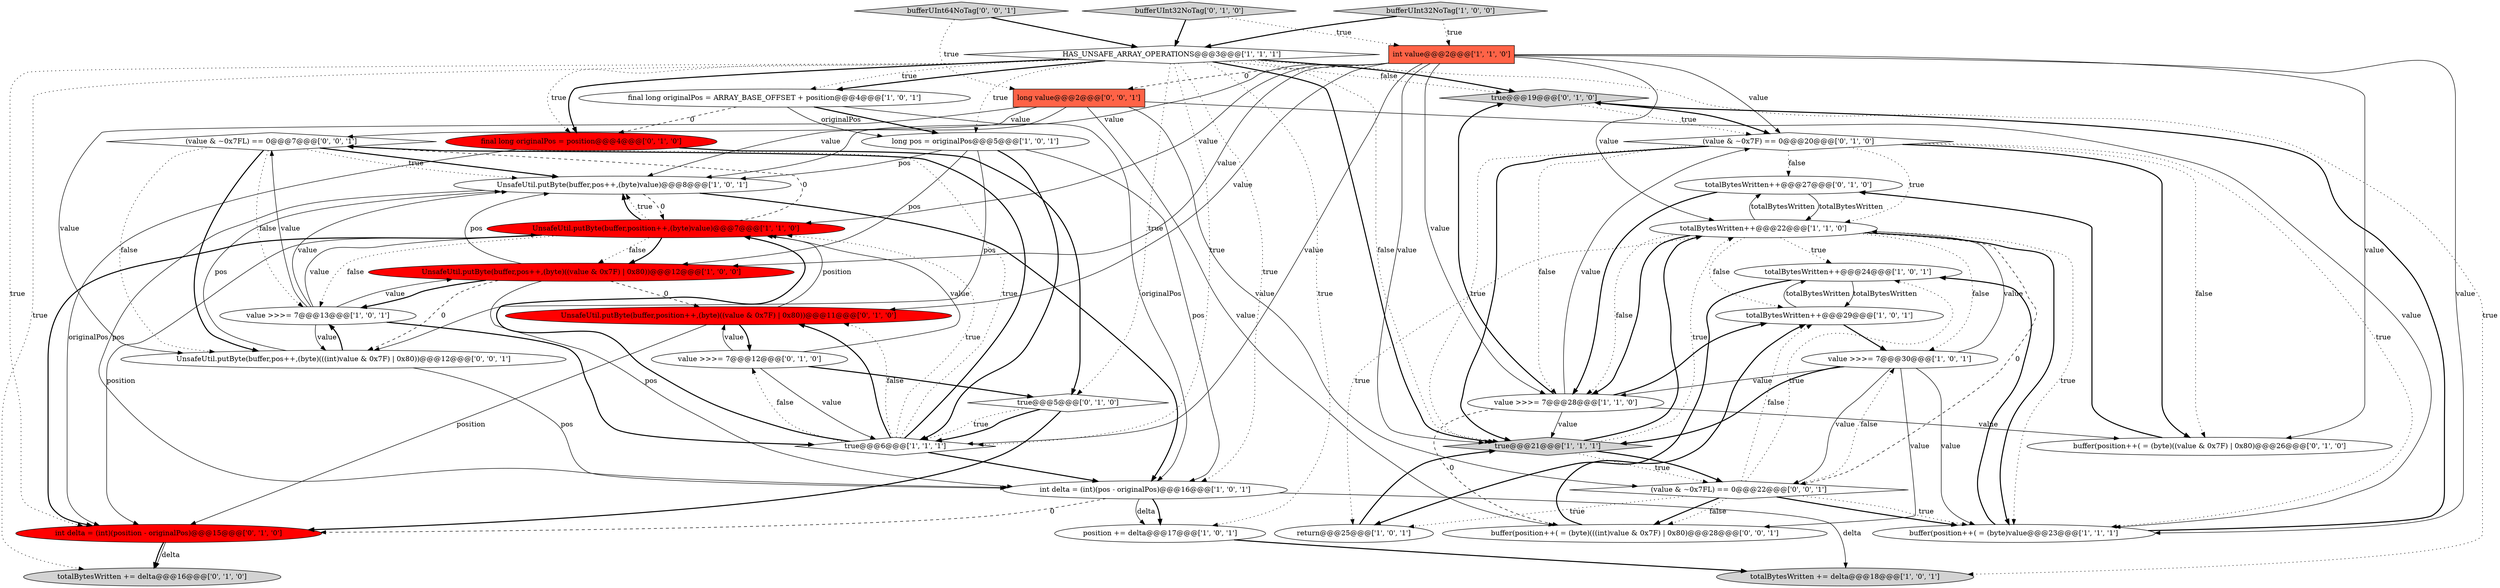 digraph {
21 [style = filled, label = "true@@@19@@@['0', '1', '0']", fillcolor = lightgray, shape = diamond image = "AAA0AAABBB2BBB"];
35 [style = filled, label = "bufferUInt64NoTag['0', '0', '1']", fillcolor = lightgray, shape = diamond image = "AAA0AAABBB3BBB"];
9 [style = filled, label = "UnsafeUtil.putByte(buffer,position++,(byte)value)@@@7@@@['1', '1', '0']", fillcolor = red, shape = ellipse image = "AAA1AAABBB1BBB"];
5 [style = filled, label = "final long originalPos = ARRAY_BASE_OFFSET + position@@@4@@@['1', '0', '1']", fillcolor = white, shape = ellipse image = "AAA0AAABBB1BBB"];
29 [style = filled, label = "totalBytesWritten++@@@27@@@['0', '1', '0']", fillcolor = white, shape = ellipse image = "AAA0AAABBB2BBB"];
26 [style = filled, label = "totalBytesWritten += delta@@@16@@@['0', '1', '0']", fillcolor = lightgray, shape = ellipse image = "AAA0AAABBB2BBB"];
17 [style = filled, label = "totalBytesWritten++@@@29@@@['1', '0', '1']", fillcolor = white, shape = ellipse image = "AAA0AAABBB1BBB"];
24 [style = filled, label = "UnsafeUtil.putByte(buffer,position++,(byte)((value & 0x7F) | 0x80))@@@11@@@['0', '1', '0']", fillcolor = red, shape = ellipse image = "AAA1AAABBB2BBB"];
28 [style = filled, label = "int delta = (int)(position - originalPos)@@@15@@@['0', '1', '0']", fillcolor = red, shape = ellipse image = "AAA1AAABBB2BBB"];
22 [style = filled, label = "buffer(position++( = (byte)((value & 0x7F) | 0x80)@@@26@@@['0', '1', '0']", fillcolor = white, shape = ellipse image = "AAA0AAABBB2BBB"];
30 [style = filled, label = "(value & ~0x7F) == 0@@@20@@@['0', '1', '0']", fillcolor = white, shape = diamond image = "AAA0AAABBB2BBB"];
12 [style = filled, label = "UnsafeUtil.putByte(buffer,pos++,(byte)((value & 0x7F) | 0x80))@@@12@@@['1', '0', '0']", fillcolor = red, shape = ellipse image = "AAA1AAABBB1BBB"];
7 [style = filled, label = "true@@@21@@@['1', '1', '1']", fillcolor = lightgray, shape = diamond image = "AAA0AAABBB1BBB"];
13 [style = filled, label = "int delta = (int)(pos - originalPos)@@@16@@@['1', '0', '1']", fillcolor = white, shape = ellipse image = "AAA0AAABBB1BBB"];
27 [style = filled, label = "final long originalPos = position@@@4@@@['0', '1', '0']", fillcolor = red, shape = ellipse image = "AAA1AAABBB2BBB"];
8 [style = filled, label = "HAS_UNSAFE_ARRAY_OPERATIONS@@@3@@@['1', '1', '1']", fillcolor = white, shape = diamond image = "AAA0AAABBB1BBB"];
36 [style = filled, label = "long value@@@2@@@['0', '0', '1']", fillcolor = tomato, shape = box image = "AAA0AAABBB3BBB"];
10 [style = filled, label = "long pos = originalPos@@@5@@@['1', '0', '1']", fillcolor = white, shape = ellipse image = "AAA0AAABBB1BBB"];
4 [style = filled, label = "value >>>= 7@@@30@@@['1', '0', '1']", fillcolor = white, shape = ellipse image = "AAA0AAABBB1BBB"];
33 [style = filled, label = "(value & ~0x7FL) == 0@@@22@@@['0', '0', '1']", fillcolor = white, shape = diamond image = "AAA0AAABBB3BBB"];
34 [style = filled, label = "(value & ~0x7FL) == 0@@@7@@@['0', '0', '1']", fillcolor = white, shape = diamond image = "AAA0AAABBB3BBB"];
18 [style = filled, label = "true@@@6@@@['1', '1', '1']", fillcolor = white, shape = diamond image = "AAA0AAABBB1BBB"];
20 [style = filled, label = "totalBytesWritten++@@@22@@@['1', '1', '0']", fillcolor = white, shape = ellipse image = "AAA0AAABBB1BBB"];
25 [style = filled, label = "value >>>= 7@@@12@@@['0', '1', '0']", fillcolor = white, shape = ellipse image = "AAA0AAABBB2BBB"];
32 [style = filled, label = "buffer(position++( = (byte)(((int)value & 0x7F) | 0x80)@@@28@@@['0', '0', '1']", fillcolor = white, shape = ellipse image = "AAA0AAABBB3BBB"];
1 [style = filled, label = "int value@@@2@@@['1', '1', '0']", fillcolor = tomato, shape = box image = "AAA0AAABBB1BBB"];
3 [style = filled, label = "buffer(position++( = (byte)value@@@23@@@['1', '1', '1']", fillcolor = white, shape = ellipse image = "AAA0AAABBB1BBB"];
6 [style = filled, label = "UnsafeUtil.putByte(buffer,pos++,(byte)value)@@@8@@@['1', '0', '1']", fillcolor = white, shape = ellipse image = "AAA0AAABBB1BBB"];
19 [style = filled, label = "totalBytesWritten += delta@@@18@@@['1', '0', '1']", fillcolor = lightgray, shape = ellipse image = "AAA0AAABBB1BBB"];
37 [style = filled, label = "UnsafeUtil.putByte(buffer,pos++,(byte)(((int)value & 0x7F) | 0x80))@@@12@@@['0', '0', '1']", fillcolor = white, shape = ellipse image = "AAA0AAABBB3BBB"];
14 [style = filled, label = "value >>>= 7@@@13@@@['1', '0', '1']", fillcolor = white, shape = ellipse image = "AAA0AAABBB1BBB"];
11 [style = filled, label = "return@@@25@@@['1', '0', '1']", fillcolor = white, shape = ellipse image = "AAA0AAABBB1BBB"];
15 [style = filled, label = "position += delta@@@17@@@['1', '0', '1']", fillcolor = white, shape = ellipse image = "AAA0AAABBB1BBB"];
31 [style = filled, label = "bufferUInt32NoTag['0', '1', '0']", fillcolor = lightgray, shape = diamond image = "AAA0AAABBB2BBB"];
2 [style = filled, label = "value >>>= 7@@@28@@@['1', '1', '0']", fillcolor = white, shape = ellipse image = "AAA0AAABBB1BBB"];
23 [style = filled, label = "true@@@5@@@['0', '1', '0']", fillcolor = white, shape = diamond image = "AAA0AAABBB2BBB"];
16 [style = filled, label = "totalBytesWritten++@@@24@@@['1', '0', '1']", fillcolor = white, shape = ellipse image = "AAA0AAABBB1BBB"];
0 [style = filled, label = "bufferUInt32NoTag['1', '0', '0']", fillcolor = lightgray, shape = diamond image = "AAA0AAABBB1BBB"];
8->7 [style = dotted, label="false"];
8->28 [style = dotted, label="true"];
33->3 [style = dotted, label="true"];
20->11 [style = dotted, label="true"];
18->24 [style = dotted, label="false"];
2->32 [style = dashed, label="0"];
7->33 [style = dotted, label="true"];
14->34 [style = solid, label="value"];
14->6 [style = solid, label="value"];
20->17 [style = dotted, label="false"];
6->13 [style = solid, label="pos"];
21->30 [style = bold, label=""];
3->16 [style = bold, label=""];
2->22 [style = solid, label="value"];
18->34 [style = dotted, label="true"];
12->6 [style = solid, label="pos"];
9->6 [style = bold, label=""];
1->24 [style = solid, label="value"];
23->28 [style = bold, label=""];
1->7 [style = solid, label="value"];
10->37 [style = solid, label="pos"];
29->2 [style = bold, label=""];
23->18 [style = dotted, label="true"];
37->6 [style = solid, label="pos"];
12->24 [style = dashed, label="0"];
1->20 [style = solid, label="value"];
10->13 [style = solid, label="pos"];
0->8 [style = bold, label=""];
35->8 [style = bold, label=""];
33->16 [style = dotted, label="true"];
8->21 [style = dotted, label="false"];
33->17 [style = dotted, label="false"];
1->9 [style = solid, label="value"];
4->2 [style = solid, label="value"];
1->22 [style = solid, label="value"];
14->37 [style = solid, label="value"];
33->4 [style = dotted, label="false"];
8->27 [style = bold, label=""];
14->12 [style = solid, label="value"];
33->11 [style = dotted, label="true"];
5->10 [style = bold, label=""];
4->20 [style = solid, label="value"];
33->3 [style = bold, label=""];
12->37 [style = dashed, label="0"];
30->7 [style = dotted, label="true"];
9->14 [style = dotted, label="false"];
28->26 [style = solid, label="delta"];
16->17 [style = solid, label="totalBytesWritten"];
1->6 [style = solid, label="value"];
36->37 [style = solid, label="value"];
8->23 [style = dotted, label="true"];
30->29 [style = dotted, label="false"];
20->3 [style = bold, label=""];
9->12 [style = dotted, label="false"];
9->34 [style = dashed, label="0"];
13->28 [style = dashed, label="0"];
7->33 [style = bold, label=""];
13->19 [style = solid, label="delta"];
5->27 [style = dashed, label="0"];
17->16 [style = solid, label="totalBytesWritten"];
21->30 [style = dotted, label="true"];
29->20 [style = solid, label="totalBytesWritten"];
30->7 [style = bold, label=""];
2->21 [style = bold, label=""];
30->3 [style = dotted, label="true"];
36->33 [style = solid, label="value"];
1->3 [style = solid, label="value"];
18->9 [style = bold, label=""];
12->14 [style = bold, label=""];
8->18 [style = dotted, label="true"];
20->3 [style = dotted, label="true"];
36->3 [style = solid, label="value"];
14->18 [style = bold, label=""];
13->15 [style = bold, label=""];
20->33 [style = dashed, label="0"];
25->9 [style = solid, label="value"];
5->13 [style = solid, label="originalPos"];
2->7 [style = solid, label="value"];
32->17 [style = bold, label=""];
14->9 [style = solid, label="value"];
8->19 [style = dotted, label="true"];
5->10 [style = solid, label="originalPos"];
2->17 [style = bold, label=""];
10->18 [style = bold, label=""];
18->25 [style = dotted, label="false"];
18->24 [style = bold, label=""];
36->6 [style = solid, label="value"];
33->32 [style = dotted, label="false"];
24->28 [style = solid, label="position"];
1->18 [style = solid, label="value"];
18->34 [style = bold, label=""];
12->13 [style = solid, label="pos"];
37->13 [style = solid, label="pos"];
4->33 [style = solid, label="value"];
22->29 [style = bold, label=""];
8->15 [style = dotted, label="true"];
28->26 [style = bold, label=""];
7->20 [style = bold, label=""];
24->9 [style = solid, label="position"];
15->19 [style = bold, label=""];
13->15 [style = solid, label="delta"];
4->7 [style = bold, label=""];
1->12 [style = solid, label="value"];
9->28 [style = bold, label=""];
34->37 [style = dotted, label="false"];
20->4 [style = dotted, label="false"];
31->1 [style = dotted, label="true"];
30->20 [style = dotted, label="true"];
24->25 [style = bold, label=""];
6->13 [style = bold, label=""];
18->9 [style = dotted, label="true"];
30->2 [style = dotted, label="false"];
3->21 [style = bold, label=""];
33->32 [style = bold, label=""];
2->30 [style = solid, label="value"];
8->13 [style = dotted, label="true"];
20->29 [style = solid, label="totalBytesWritten"];
9->12 [style = bold, label=""];
25->24 [style = solid, label="value"];
31->8 [style = bold, label=""];
4->3 [style = solid, label="value"];
17->4 [style = bold, label=""];
23->18 [style = bold, label=""];
0->1 [style = dotted, label="true"];
25->18 [style = solid, label="value"];
8->26 [style = dotted, label="true"];
30->22 [style = bold, label=""];
16->11 [style = bold, label=""];
34->14 [style = dotted, label="false"];
25->23 [style = bold, label=""];
35->36 [style = dotted, label="true"];
6->9 [style = dashed, label="0"];
36->32 [style = solid, label="value"];
8->10 [style = dotted, label="true"];
1->30 [style = solid, label="value"];
9->6 [style = dotted, label="true"];
30->22 [style = dotted, label="false"];
8->7 [style = bold, label=""];
4->32 [style = solid, label="value"];
7->20 [style = dotted, label="true"];
20->2 [style = dotted, label="false"];
20->2 [style = bold, label=""];
36->34 [style = solid, label="value"];
37->14 [style = bold, label=""];
10->6 [style = solid, label="pos"];
1->36 [style = dashed, label="0"];
8->5 [style = bold, label=""];
34->37 [style = bold, label=""];
8->5 [style = dotted, label="true"];
27->28 [style = solid, label="originalPos"];
1->2 [style = solid, label="value"];
34->6 [style = bold, label=""];
18->13 [style = bold, label=""];
9->28 [style = solid, label="position"];
8->21 [style = bold, label=""];
34->6 [style = dotted, label="true"];
27->23 [style = bold, label=""];
10->12 [style = solid, label="pos"];
8->27 [style = dotted, label="true"];
11->7 [style = bold, label=""];
20->16 [style = dotted, label="true"];
}
